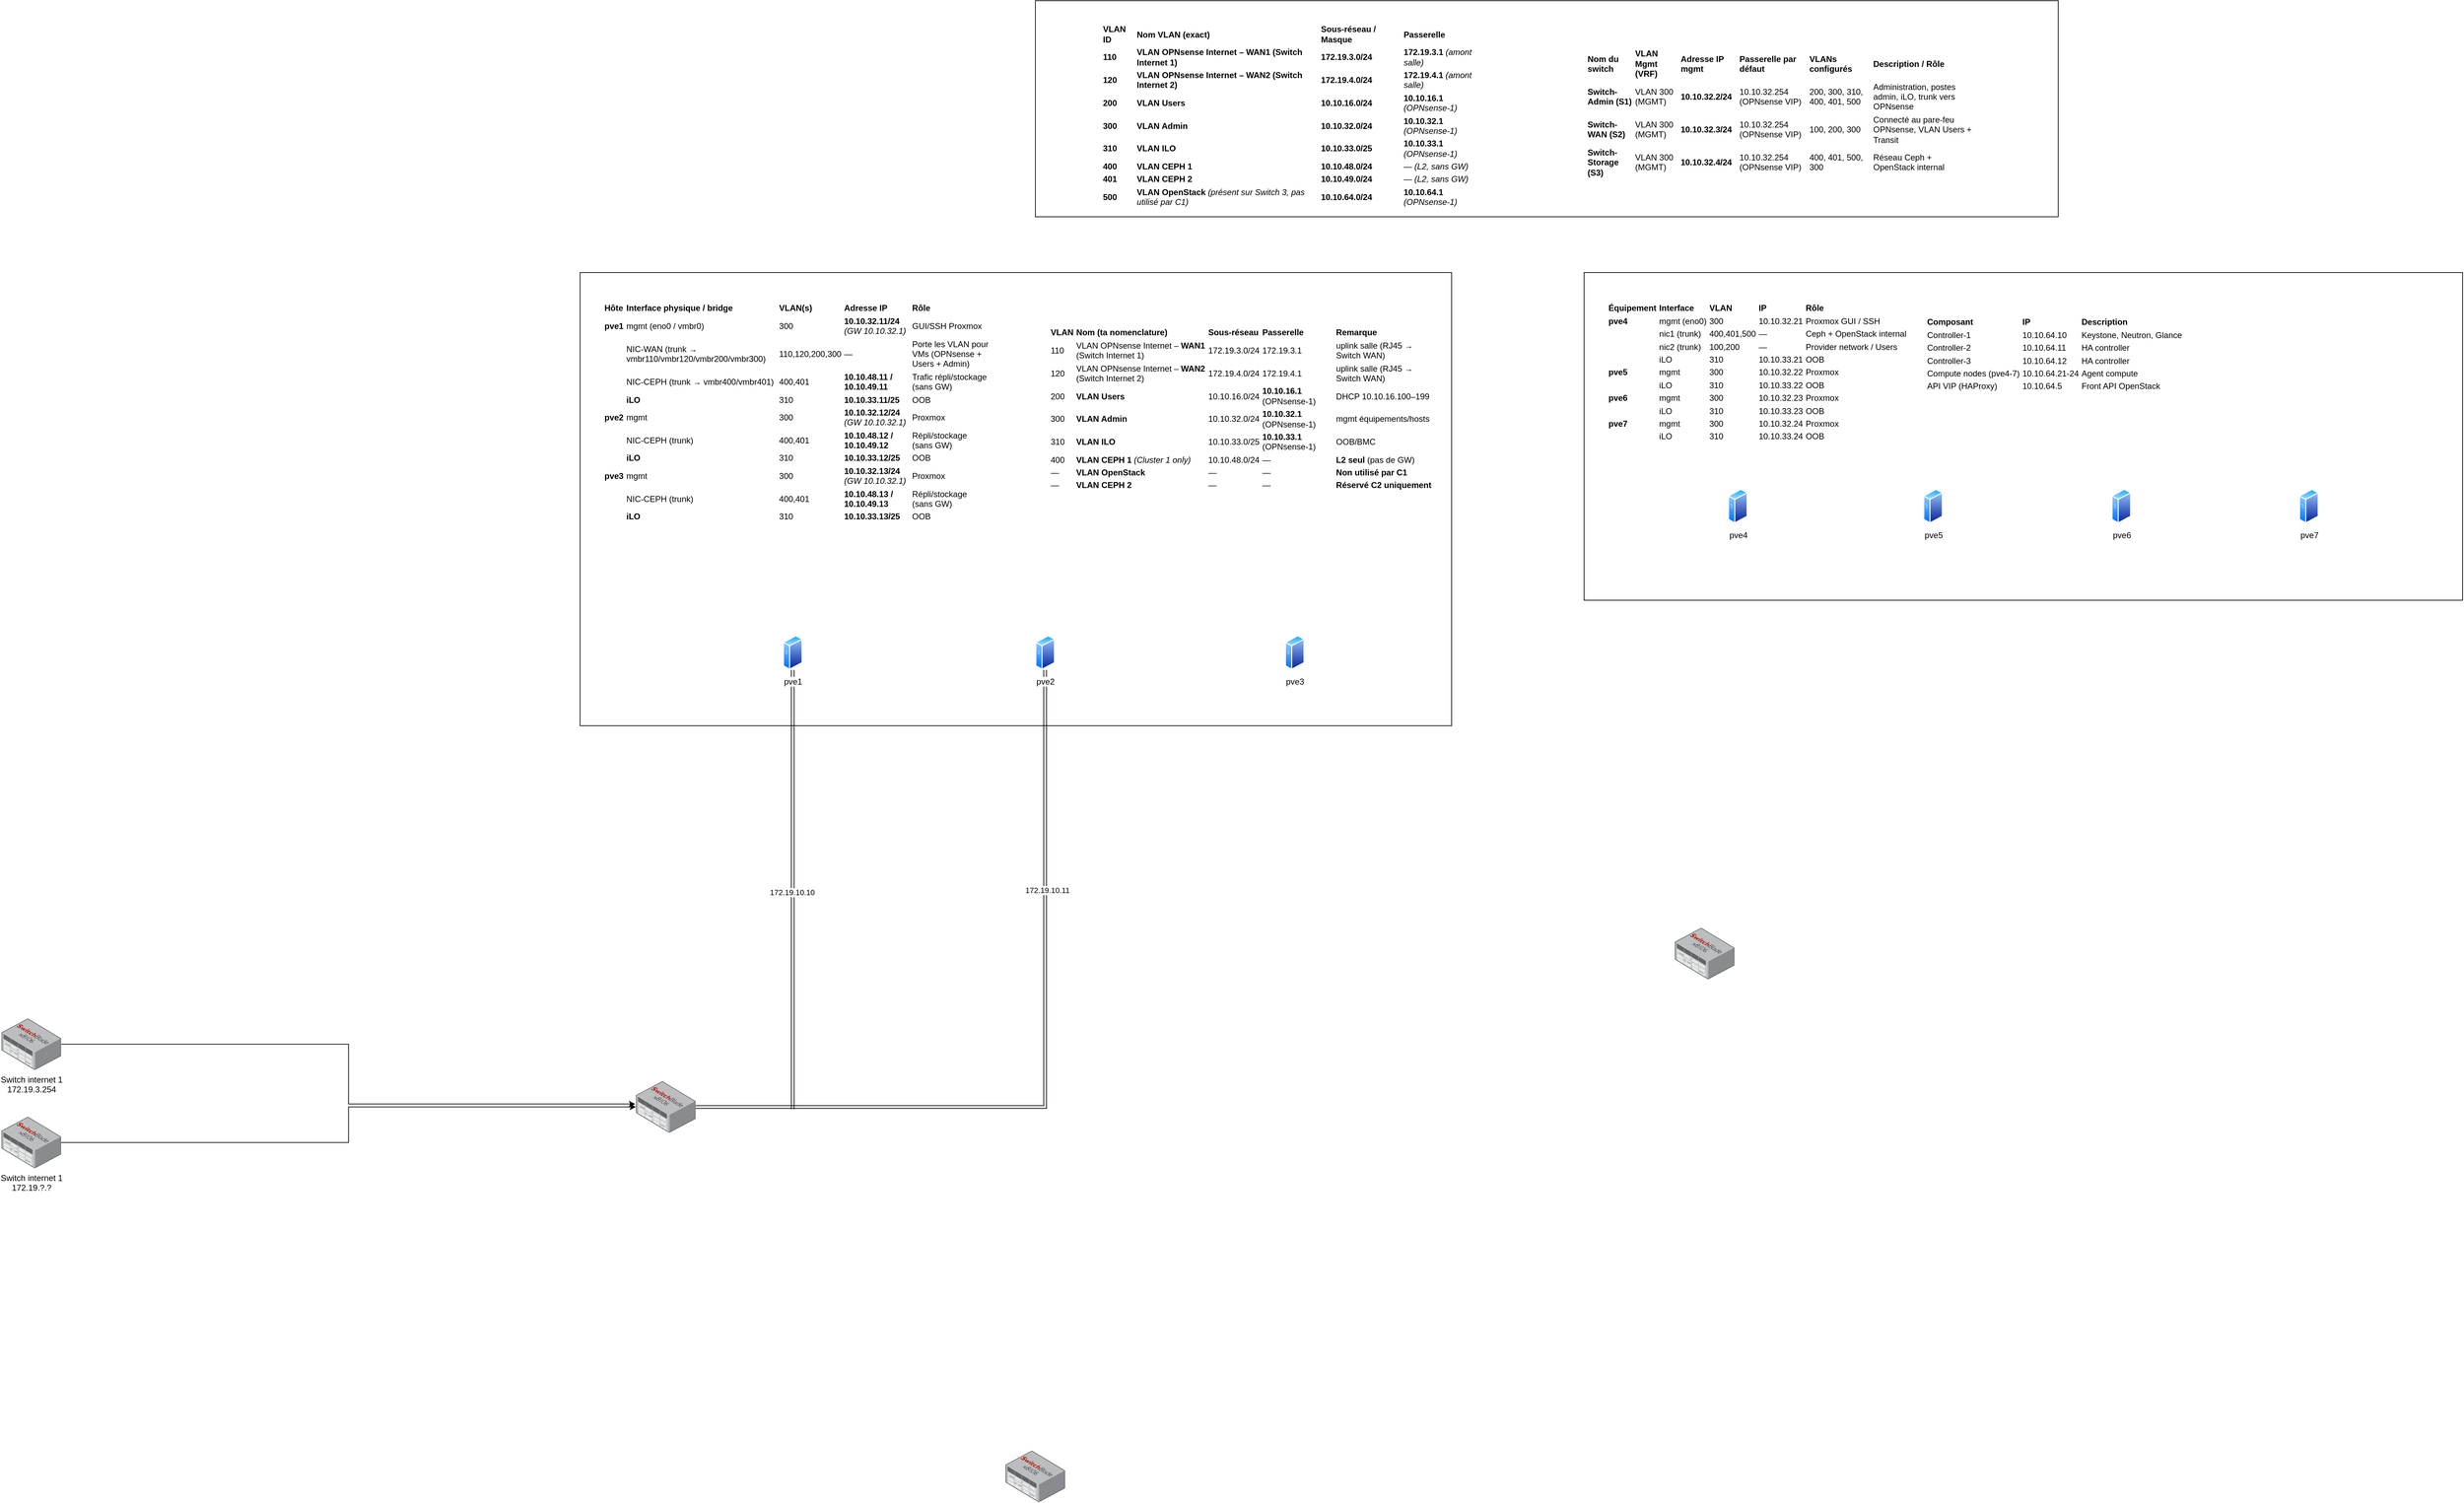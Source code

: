 <mxfile version="28.2.8">
  <diagram name="Page-1" id="qw3HEzxv-JdLIg8q5i_I">
    <mxGraphModel dx="1733" dy="1657" grid="1" gridSize="10" guides="1" tooltips="1" connect="1" arrows="1" fold="1" page="1" pageScale="1" pageWidth="827" pageHeight="1169" math="0" shadow="0">
      <root>
        <mxCell id="0" />
        <mxCell id="1" parent="0" />
        <mxCell id="X6GxW74mEFsJ6_o9GuTO-40" value="" style="rounded=0;whiteSpace=wrap;html=1;" vertex="1" parent="1">
          <mxGeometry x="1183" y="-620" width="1467" height="310" as="geometry" />
        </mxCell>
        <mxCell id="X6GxW74mEFsJ6_o9GuTO-2" value="" style="rounded=0;whiteSpace=wrap;html=1;" vertex="1" parent="1">
          <mxGeometry x="530" y="-230" width="1250" height="650" as="geometry" />
        </mxCell>
        <mxCell id="X6GxW74mEFsJ6_o9GuTO-55" style="edgeStyle=orthogonalEdgeStyle;rounded=0;orthogonalLoop=1;jettySize=auto;html=1;shape=link;" edge="1" parent="1" source="gda7CDKdBggoays2mfxM-1">
          <mxGeometry relative="1" as="geometry">
            <mxPoint x="835.0" y="970" as="targetPoint" />
          </mxGeometry>
        </mxCell>
        <mxCell id="X6GxW74mEFsJ6_o9GuTO-56" value="172.19.10.10" style="edgeLabel;html=1;align=center;verticalAlign=middle;resizable=0;points=[];" vertex="1" connectable="0" parent="X6GxW74mEFsJ6_o9GuTO-55">
          <mxGeometry x="0.011" y="-2" relative="1" as="geometry">
            <mxPoint y="1" as="offset" />
          </mxGeometry>
        </mxCell>
        <mxCell id="gda7CDKdBggoays2mfxM-1" value="pve1" style="image;aspect=fixed;perimeter=ellipsePerimeter;html=1;align=center;shadow=0;dashed=0;spacingTop=3;image=img/lib/active_directory/generic_server.svg;" parent="1" vertex="1">
          <mxGeometry x="821" y="290" width="28.0" height="50" as="geometry" />
        </mxCell>
        <mxCell id="X6GxW74mEFsJ6_o9GuTO-54" style="edgeStyle=orthogonalEdgeStyle;rounded=0;orthogonalLoop=1;jettySize=auto;html=1;shape=link;" edge="1" parent="1" source="gda7CDKdBggoays2mfxM-2" target="X6GxW74mEFsJ6_o9GuTO-43">
          <mxGeometry relative="1" as="geometry">
            <Array as="points">
              <mxPoint x="1197" y="967" />
            </Array>
          </mxGeometry>
        </mxCell>
        <mxCell id="X6GxW74mEFsJ6_o9GuTO-57" value="172.19.10.11" style="edgeLabel;html=1;align=center;verticalAlign=middle;resizable=0;points=[];" vertex="1" connectable="0" parent="X6GxW74mEFsJ6_o9GuTO-54">
          <mxGeometry x="-0.44" y="3" relative="1" as="geometry">
            <mxPoint as="offset" />
          </mxGeometry>
        </mxCell>
        <mxCell id="gda7CDKdBggoays2mfxM-2" value="pve2" style="image;aspect=fixed;perimeter=ellipsePerimeter;html=1;align=center;shadow=0;dashed=0;spacingTop=3;image=img/lib/active_directory/generic_server.svg;" parent="1" vertex="1">
          <mxGeometry x="1183" y="290" width="28.0" height="50" as="geometry" />
        </mxCell>
        <mxCell id="gda7CDKdBggoays2mfxM-3" value="pve3" style="image;aspect=fixed;perimeter=ellipsePerimeter;html=1;align=center;shadow=0;dashed=0;spacingTop=3;image=img/lib/active_directory/generic_server.svg;" parent="1" vertex="1">
          <mxGeometry x="1541" y="290" width="28.0" height="50" as="geometry" />
        </mxCell>
        <mxCell id="X6GxW74mEFsJ6_o9GuTO-26" value="" style="rounded=0;whiteSpace=wrap;html=1;" vertex="1" parent="1">
          <mxGeometry x="1970" y="-230" width="1260" height="470" as="geometry" />
        </mxCell>
        <mxCell id="X6GxW74mEFsJ6_o9GuTO-27" value="pve4" style="image;aspect=fixed;perimeter=ellipsePerimeter;html=1;align=center;shadow=0;dashed=0;spacingTop=3;image=img/lib/active_directory/generic_server.svg;" vertex="1" parent="1">
          <mxGeometry x="2176.5" y="80" width="28.0" height="50" as="geometry" />
        </mxCell>
        <mxCell id="X6GxW74mEFsJ6_o9GuTO-28" value="pve5" style="image;aspect=fixed;perimeter=ellipsePerimeter;html=1;align=center;shadow=0;dashed=0;spacingTop=3;image=img/lib/active_directory/generic_server.svg;" vertex="1" parent="1">
          <mxGeometry x="2456.5" y="80" width="28.0" height="50" as="geometry" />
        </mxCell>
        <mxCell id="X6GxW74mEFsJ6_o9GuTO-29" value="pve6" style="image;aspect=fixed;perimeter=ellipsePerimeter;html=1;align=center;shadow=0;dashed=0;spacingTop=3;image=img/lib/active_directory/generic_server.svg;" vertex="1" parent="1">
          <mxGeometry x="2726.5" y="80" width="28.0" height="50" as="geometry" />
        </mxCell>
        <mxCell id="X6GxW74mEFsJ6_o9GuTO-34" value="pve7" style="image;aspect=fixed;perimeter=ellipsePerimeter;html=1;align=center;shadow=0;dashed=0;spacingTop=3;image=img/lib/active_directory/generic_server.svg;" vertex="1" parent="1">
          <mxGeometry x="2995.5" y="80" width="28.0" height="50" as="geometry" />
        </mxCell>
        <mxCell id="X6GxW74mEFsJ6_o9GuTO-37" value="&lt;br&gt;&lt;table&gt;&lt;thead&gt;&lt;tr&gt;&lt;th&gt;Équipement&lt;/th&gt;&lt;th&gt;Interface&lt;/th&gt;&lt;th&gt;VLAN&lt;/th&gt;&lt;th&gt;IP&lt;/th&gt;&lt;th&gt;Rôle&lt;/th&gt;&lt;/tr&gt;&lt;/thead&gt;&lt;tbody&gt;&lt;tr&gt;&lt;td&gt;&lt;strong&gt;pve4&lt;/strong&gt;&lt;/td&gt;&lt;td&gt;mgmt (eno0)&lt;/td&gt;&lt;td&gt;300&lt;/td&gt;&lt;td&gt;10.10.32.21&lt;/td&gt;&lt;td&gt;Proxmox GUI / SSH&lt;/td&gt;&lt;/tr&gt;&lt;tr&gt;&lt;td&gt;&lt;/td&gt;&lt;td&gt;nic1 (trunk)&lt;/td&gt;&lt;td&gt;400,401,500&lt;/td&gt;&lt;td&gt;—&lt;/td&gt;&lt;td&gt;Ceph + OpenStack internal&lt;/td&gt;&lt;/tr&gt;&lt;tr&gt;&lt;td&gt;&lt;/td&gt;&lt;td&gt;nic2 (trunk)&lt;/td&gt;&lt;td&gt;100,200&lt;/td&gt;&lt;td&gt;—&lt;/td&gt;&lt;td&gt;Provider network / Users&lt;/td&gt;&lt;/tr&gt;&lt;tr&gt;&lt;td&gt;&lt;/td&gt;&lt;td&gt;iLO&lt;/td&gt;&lt;td&gt;310&lt;/td&gt;&lt;td&gt;10.10.33.21&lt;/td&gt;&lt;td&gt;OOB&lt;/td&gt;&lt;/tr&gt;&lt;tr&gt;&lt;td&gt;&lt;strong&gt;pve5&lt;/strong&gt;&lt;/td&gt;&lt;td&gt;mgmt&lt;/td&gt;&lt;td&gt;300&lt;/td&gt;&lt;td&gt;10.10.32.22&lt;/td&gt;&lt;td&gt;Proxmox&lt;/td&gt;&lt;/tr&gt;&lt;tr&gt;&lt;td&gt;&lt;/td&gt;&lt;td&gt;iLO&lt;/td&gt;&lt;td&gt;310&lt;/td&gt;&lt;td&gt;10.10.33.22&lt;/td&gt;&lt;td&gt;OOB&lt;/td&gt;&lt;/tr&gt;&lt;tr&gt;&lt;td&gt;&lt;strong&gt;pve6&lt;/strong&gt;&lt;/td&gt;&lt;td&gt;mgmt&lt;/td&gt;&lt;td&gt;300&lt;/td&gt;&lt;td&gt;10.10.32.23&lt;/td&gt;&lt;td&gt;Proxmox&lt;/td&gt;&lt;/tr&gt;&lt;tr&gt;&lt;td&gt;&lt;/td&gt;&lt;td&gt;iLO&lt;/td&gt;&lt;td&gt;310&lt;/td&gt;&lt;td&gt;10.10.33.23&lt;/td&gt;&lt;td&gt;OOB&lt;/td&gt;&lt;/tr&gt;&lt;tr&gt;&lt;td&gt;&lt;strong&gt;pve7&lt;/strong&gt;&lt;/td&gt;&lt;td&gt;mgmt&lt;/td&gt;&lt;td&gt;300&lt;/td&gt;&lt;td&gt;10.10.32.24&lt;/td&gt;&lt;td&gt;Proxmox&lt;/td&gt;&lt;/tr&gt;&lt;tr&gt;&lt;td&gt;&lt;/td&gt;&lt;td&gt;iLO&lt;/td&gt;&lt;td&gt;310&lt;/td&gt;&lt;td&gt;10.10.33.24&lt;/td&gt;&lt;td&gt;OOB&lt;/td&gt;&lt;/tr&gt;&lt;/tbody&gt;&lt;/table&gt;" style="text;whiteSpace=wrap;html=1;" vertex="1" parent="1">
          <mxGeometry x="2000" y="-210" width="450" height="230" as="geometry" />
        </mxCell>
        <mxCell id="X6GxW74mEFsJ6_o9GuTO-38" value="&lt;br&gt;&lt;table&gt;&lt;thead&gt;&lt;tr&gt;&lt;th&gt;Composant&lt;/th&gt;&lt;th&gt;IP&lt;/th&gt;&lt;th&gt;Description&lt;/th&gt;&lt;/tr&gt;&lt;/thead&gt;&lt;tbody&gt;&lt;tr&gt;&lt;td&gt;Controller-1&lt;/td&gt;&lt;td&gt;10.10.64.10&lt;/td&gt;&lt;td&gt;Keystone, Neutron, Glance&lt;/td&gt;&lt;/tr&gt;&lt;tr&gt;&lt;td&gt;Controller-2&lt;/td&gt;&lt;td&gt;10.10.64.11&lt;/td&gt;&lt;td&gt;HA controller&lt;/td&gt;&lt;/tr&gt;&lt;tr&gt;&lt;td&gt;Controller-3&lt;/td&gt;&lt;td&gt;10.10.64.12&lt;/td&gt;&lt;td&gt;HA controller&lt;/td&gt;&lt;/tr&gt;&lt;tr&gt;&lt;td&gt;Compute nodes (pve4-7)&lt;/td&gt;&lt;td&gt;10.10.64.21-24&lt;/td&gt;&lt;td&gt;Agent compute&lt;/td&gt;&lt;/tr&gt;&lt;tr&gt;&lt;td&gt;API VIP (HAProxy)&lt;/td&gt;&lt;td&gt;10.10.64.5&lt;/td&gt;&lt;td&gt;Front API OpenStack&lt;/td&gt;&lt;/tr&gt;&lt;/tbody&gt;&lt;/table&gt;" style="text;whiteSpace=wrap;html=1;" vertex="1" parent="1">
          <mxGeometry x="2456.5" y="-190" width="390" height="140" as="geometry" />
        </mxCell>
        <mxCell id="X6GxW74mEFsJ6_o9GuTO-42" value="" style="image;points=[];aspect=fixed;html=1;align=center;shadow=0;dashed=0;image=img/lib/allied_telesis/switch/Modular_Switch_SBx8106.svg;" vertex="1" parent="1">
          <mxGeometry x="2100" y="710" width="85.8" height="73.8" as="geometry" />
        </mxCell>
        <mxCell id="X6GxW74mEFsJ6_o9GuTO-43" value="" style="image;points=[];aspect=fixed;html=1;align=center;shadow=0;dashed=0;image=img/lib/allied_telesis/switch/Modular_Switch_SBx8106.svg;" vertex="1" parent="1">
          <mxGeometry x="610" y="930" width="85.8" height="73.8" as="geometry" />
        </mxCell>
        <mxCell id="X6GxW74mEFsJ6_o9GuTO-44" value="" style="image;points=[];aspect=fixed;html=1;align=center;shadow=0;dashed=0;image=img/lib/allied_telesis/switch/Modular_Switch_SBx8106.svg;" vertex="1" parent="1">
          <mxGeometry x="1140" y="1460" width="85.8" height="73.8" as="geometry" />
        </mxCell>
        <mxCell id="X6GxW74mEFsJ6_o9GuTO-46" value="Switch internet 1&lt;br&gt;172.19.3.254" style="image;points=[];aspect=fixed;html=1;align=center;shadow=0;dashed=0;image=img/lib/allied_telesis/switch/Modular_Switch_SBx8106.svg;" vertex="1" parent="1">
          <mxGeometry x="-300" y="840" width="85.8" height="73.8" as="geometry" />
        </mxCell>
        <mxCell id="X6GxW74mEFsJ6_o9GuTO-59" style="edgeStyle=orthogonalEdgeStyle;rounded=0;orthogonalLoop=1;jettySize=auto;html=1;" edge="1" parent="1" source="X6GxW74mEFsJ6_o9GuTO-52" target="X6GxW74mEFsJ6_o9GuTO-43">
          <mxGeometry relative="1" as="geometry" />
        </mxCell>
        <mxCell id="X6GxW74mEFsJ6_o9GuTO-52" value="Switch internet 1&lt;br&gt;172.19.?.?" style="image;points=[];aspect=fixed;html=1;align=center;shadow=0;dashed=0;image=img/lib/allied_telesis/switch/Modular_Switch_SBx8106.svg;" vertex="1" parent="1">
          <mxGeometry x="-300" y="981" width="85.8" height="73.8" as="geometry" />
        </mxCell>
        <mxCell id="X6GxW74mEFsJ6_o9GuTO-58" style="edgeStyle=orthogonalEdgeStyle;rounded=0;orthogonalLoop=1;jettySize=auto;html=1;entryX=-0.012;entryY=0.442;entryDx=0;entryDy=0;entryPerimeter=0;" edge="1" parent="1" source="X6GxW74mEFsJ6_o9GuTO-46" target="X6GxW74mEFsJ6_o9GuTO-43">
          <mxGeometry relative="1" as="geometry" />
        </mxCell>
        <mxCell id="X6GxW74mEFsJ6_o9GuTO-60" value="&lt;br&gt;&lt;table&gt;&lt;thead&gt;&lt;tr&gt;&lt;th&gt;&lt;strong&gt;Nom du switch&lt;/strong&gt;&lt;/th&gt;&lt;th&gt;&lt;strong&gt;VLAN Mgmt (VRF)&lt;/strong&gt;&lt;/th&gt;&lt;th&gt;&lt;strong&gt;Adresse IP mgmt&lt;/strong&gt;&lt;/th&gt;&lt;th&gt;&lt;strong&gt;Passerelle par défaut&lt;/strong&gt;&lt;/th&gt;&lt;th&gt;&lt;strong&gt;VLANs configurés&lt;/strong&gt;&lt;/th&gt;&lt;th&gt;&lt;strong&gt;Description / Rôle&lt;/strong&gt;&lt;/th&gt;&lt;/tr&gt;&lt;/thead&gt;&lt;tbody&gt;&lt;tr&gt;&lt;td&gt;&lt;strong&gt;Switch-Admin (S1)&lt;/strong&gt;&lt;/td&gt;&lt;td&gt;VLAN 300 (MGMT)&lt;/td&gt;&lt;td&gt;&lt;strong&gt;10.10.32.2/24&lt;/strong&gt;&lt;/td&gt;&lt;td&gt;10.10.32.254 (OPNsense VIP)&lt;/td&gt;&lt;td&gt;200, 300, 310, 400, 401, 500&lt;/td&gt;&lt;td&gt;Administration, postes admin, iLO, trunk vers OPNsense&lt;/td&gt;&lt;/tr&gt;&lt;tr&gt;&lt;td&gt;&lt;strong&gt;Switch-WAN (S2)&lt;/strong&gt;&lt;/td&gt;&lt;td&gt;VLAN 300 (MGMT)&lt;/td&gt;&lt;td&gt;&lt;strong&gt;10.10.32.3/24&lt;/strong&gt;&lt;/td&gt;&lt;td&gt;10.10.32.254 (OPNsense VIP)&lt;/td&gt;&lt;td&gt;100, 200, 300&lt;/td&gt;&lt;td&gt;Connecté au pare-feu OPNsense, VLAN Users + Transit&lt;/td&gt;&lt;/tr&gt;&lt;tr&gt;&lt;td&gt;&lt;strong&gt;Switch-Storage (S3)&lt;/strong&gt;&lt;/td&gt;&lt;td&gt;VLAN 300 (MGMT)&lt;/td&gt;&lt;td&gt;&lt;strong&gt;10.10.32.4/24&lt;/strong&gt;&lt;/td&gt;&lt;td&gt;10.10.32.254 (OPNsense VIP)&lt;/td&gt;&lt;td&gt;400, 401, 500, 300&lt;/td&gt;&lt;td&gt;Réseau Ceph + OpenStack internal&lt;/td&gt;&lt;/tr&gt;&lt;tr&gt;&lt;td&gt;&lt;br&gt;&lt;/td&gt;&lt;td&gt;&lt;/td&gt;&lt;td&gt;&lt;/td&gt;&lt;td&gt;&lt;/td&gt;&lt;td&gt;&lt;/td&gt;&lt;td&gt;&lt;br&gt;&lt;/td&gt;&lt;/tr&gt;&lt;/tbody&gt;&lt;/table&gt;" style="text;whiteSpace=wrap;html=1;" vertex="1" parent="1">
          <mxGeometry x="1970" y="-575" width="560" height="220" as="geometry" />
        </mxCell>
        <mxCell id="X6GxW74mEFsJ6_o9GuTO-62" value="&lt;br&gt;&lt;table&gt;&lt;thead&gt;&lt;tr&gt;&lt;th&gt;VLAN ID&lt;/th&gt;&lt;th&gt;Nom VLAN (exact)&lt;/th&gt;&lt;th&gt;Sous-réseau / Masque&lt;/th&gt;&lt;th&gt;Passerelle&lt;/th&gt;&lt;/tr&gt;&lt;/thead&gt;&lt;tbody&gt;&lt;tr&gt;&lt;td&gt;&lt;strong&gt;110&lt;/strong&gt;&lt;/td&gt;&lt;td&gt;&lt;strong&gt;VLAN OPNsense Internet – WAN1 (Switch Internet 1)&lt;/strong&gt;&lt;/td&gt;&lt;td&gt;&lt;strong&gt;172.19.3.0/24&lt;/strong&gt;&lt;/td&gt;&lt;td&gt;&lt;strong&gt;172.19.3.1&lt;/strong&gt; &lt;em&gt;(amont salle)&lt;/em&gt;&lt;/td&gt;&lt;/tr&gt;&lt;tr&gt;&lt;td&gt;&lt;strong&gt;120&lt;/strong&gt;&lt;/td&gt;&lt;td&gt;&lt;strong&gt;VLAN OPNsense Internet – WAN2 (Switch Internet 2)&lt;/strong&gt;&lt;/td&gt;&lt;td&gt;&lt;strong&gt;172.19.4.0/24&lt;/strong&gt;&lt;/td&gt;&lt;td&gt;&lt;strong&gt;172.19.4.1&lt;/strong&gt; &lt;em&gt;(amont salle)&lt;/em&gt;&lt;/td&gt;&lt;/tr&gt;&lt;tr&gt;&lt;td&gt;&lt;strong&gt;200&lt;/strong&gt;&lt;/td&gt;&lt;td&gt;&lt;strong&gt;VLAN Users&lt;/strong&gt;&lt;/td&gt;&lt;td&gt;&lt;strong&gt;10.10.16.0/24&lt;/strong&gt;&lt;/td&gt;&lt;td&gt;&lt;strong&gt;10.10.16.1&lt;/strong&gt; &lt;em&gt;(OPNsense-1)&lt;/em&gt;&lt;/td&gt;&lt;/tr&gt;&lt;tr&gt;&lt;td&gt;&lt;strong&gt;300&lt;/strong&gt;&lt;/td&gt;&lt;td&gt;&lt;strong&gt;VLAN Admin&lt;/strong&gt;&lt;/td&gt;&lt;td&gt;&lt;strong&gt;10.10.32.0/24&lt;/strong&gt;&lt;/td&gt;&lt;td&gt;&lt;strong&gt;10.10.32.1&lt;/strong&gt; &lt;em&gt;(OPNsense-1)&lt;/em&gt;&lt;/td&gt;&lt;/tr&gt;&lt;tr&gt;&lt;td&gt;&lt;strong&gt;310&lt;/strong&gt;&lt;/td&gt;&lt;td&gt;&lt;strong&gt;VLAN ILO&lt;/strong&gt;&lt;/td&gt;&lt;td&gt;&lt;strong&gt;10.10.33.0/25&lt;/strong&gt;&lt;/td&gt;&lt;td&gt;&lt;strong&gt;10.10.33.1&lt;/strong&gt; &lt;em&gt;(OPNsense-1)&lt;/em&gt;&lt;/td&gt;&lt;/tr&gt;&lt;tr&gt;&lt;td&gt;&lt;strong&gt;400&lt;/strong&gt;&lt;/td&gt;&lt;td&gt;&lt;strong&gt;VLAN CEPH 1&lt;/strong&gt;&lt;/td&gt;&lt;td&gt;&lt;strong&gt;10.10.48.0/24&lt;/strong&gt;&lt;/td&gt;&lt;td&gt;— &lt;em&gt;(L2, sans GW)&lt;/em&gt;&lt;/td&gt;&lt;/tr&gt;&lt;tr&gt;&lt;td&gt;&lt;strong&gt;401&lt;/strong&gt;&lt;/td&gt;&lt;td&gt;&lt;strong&gt;VLAN CEPH 2&lt;/strong&gt;&lt;/td&gt;&lt;td&gt;&lt;strong&gt;10.10.49.0/24&lt;/strong&gt;&lt;/td&gt;&lt;td&gt;— &lt;em&gt;(L2, sans GW)&lt;/em&gt;&lt;/td&gt;&lt;/tr&gt;&lt;tr&gt;&lt;td&gt;&lt;strong&gt;500&lt;/strong&gt;&lt;/td&gt;&lt;td&gt;&lt;strong&gt;VLAN OpenStack&lt;/strong&gt; &lt;em&gt;(présent sur Switch 3, pas utilisé par C1)&lt;/em&gt;&lt;/td&gt;&lt;td&gt;&lt;strong&gt;10.10.64.0/24&lt;/strong&gt;&lt;/td&gt;&lt;td&gt;&lt;strong&gt;10.10.64.1&lt;/strong&gt; &lt;em&gt;(OPNsense-1)&lt;/em&gt;&lt;/td&gt;&lt;/tr&gt;&lt;/tbody&gt;&lt;/table&gt;" style="text;whiteSpace=wrap;html=1;" vertex="1" parent="1">
          <mxGeometry x="1275" y="-610" width="560" height="290" as="geometry" />
        </mxCell>
        <mxCell id="X6GxW74mEFsJ6_o9GuTO-64" value="&lt;br&gt;&lt;table&gt;&lt;thead&gt;&lt;tr&gt;&lt;th&gt;Hôte&lt;/th&gt;&lt;th&gt;Interface physique / bridge&lt;/th&gt;&lt;th&gt;VLAN(s)&lt;/th&gt;&lt;th&gt;&lt;strong&gt;Adresse IP&lt;/strong&gt;&lt;/th&gt;&lt;th&gt;Rôle&lt;/th&gt;&lt;/tr&gt;&lt;/thead&gt;&lt;tbody&gt;&lt;tr&gt;&lt;td&gt;&lt;strong&gt;pve1&lt;/strong&gt;&lt;/td&gt;&lt;td&gt;mgmt (eno0 / vmbr0)&lt;/td&gt;&lt;td&gt;300&lt;/td&gt;&lt;td&gt;&lt;strong&gt;10.10.32.11/24&lt;/strong&gt; &lt;em&gt;(GW 10.10.32.1)&lt;/em&gt;&lt;/td&gt;&lt;td&gt;GUI/SSH Proxmox&lt;/td&gt;&lt;/tr&gt;&lt;tr&gt;&lt;td&gt;&lt;/td&gt;&lt;td&gt;NIC-WAN (trunk → vmbr110/vmbr120/vmbr200/vmbr300)&lt;/td&gt;&lt;td&gt;110,120,200,300&lt;/td&gt;&lt;td&gt;—&lt;/td&gt;&lt;td&gt;Porte les VLAN pour VMs (OPNsense + Users + Admin)&lt;/td&gt;&lt;/tr&gt;&lt;tr&gt;&lt;td&gt;&lt;/td&gt;&lt;td&gt;NIC-CEPH (trunk → vmbr400/vmbr401)&lt;/td&gt;&lt;td&gt;400,401&lt;/td&gt;&lt;td&gt;&lt;strong&gt;10.10.48.11 / 10.10.49.11&lt;/strong&gt;&lt;/td&gt;&lt;td&gt;Trafic répli/stockage (sans GW)&lt;/td&gt;&lt;/tr&gt;&lt;tr&gt;&lt;td&gt;&lt;/td&gt;&lt;td&gt;&lt;strong&gt;iLO&lt;/strong&gt;&lt;/td&gt;&lt;td&gt;310&lt;/td&gt;&lt;td&gt;&lt;strong&gt;10.10.33.11/25&lt;/strong&gt;&lt;/td&gt;&lt;td&gt;OOB&lt;/td&gt;&lt;/tr&gt;&lt;tr&gt;&lt;td&gt;&lt;strong&gt;pve2&lt;/strong&gt;&lt;/td&gt;&lt;td&gt;mgmt&lt;/td&gt;&lt;td&gt;300&lt;/td&gt;&lt;td&gt;&lt;strong&gt;10.10.32.12/24&lt;/strong&gt; &lt;em&gt;(GW 10.10.32.1)&lt;/em&gt;&lt;/td&gt;&lt;td&gt;Proxmox&lt;/td&gt;&lt;/tr&gt;&lt;tr&gt;&lt;td&gt;&lt;/td&gt;&lt;td&gt;NIC-CEPH (trunk)&lt;/td&gt;&lt;td&gt;400,401&lt;/td&gt;&lt;td&gt;&lt;strong&gt;10.10.48.12 / 10.10.49.12&lt;/strong&gt;&lt;/td&gt;&lt;td&gt;Répli/stockage (sans GW)&lt;/td&gt;&lt;/tr&gt;&lt;tr&gt;&lt;td&gt;&lt;/td&gt;&lt;td&gt;&lt;strong&gt;iLO&lt;/strong&gt;&lt;/td&gt;&lt;td&gt;310&lt;/td&gt;&lt;td&gt;&lt;strong&gt;10.10.33.12/25&lt;/strong&gt;&lt;/td&gt;&lt;td&gt;OOB&lt;/td&gt;&lt;/tr&gt;&lt;tr&gt;&lt;td&gt;&lt;strong&gt;pve3&lt;/strong&gt;&lt;/td&gt;&lt;td&gt;mgmt&lt;/td&gt;&lt;td&gt;300&lt;/td&gt;&lt;td&gt;&lt;strong&gt;10.10.32.13/24&lt;/strong&gt; &lt;em&gt;(GW 10.10.32.1)&lt;/em&gt;&lt;/td&gt;&lt;td&gt;Proxmox&lt;/td&gt;&lt;/tr&gt;&lt;tr&gt;&lt;td&gt;&lt;/td&gt;&lt;td&gt;NIC-CEPH (trunk)&lt;/td&gt;&lt;td&gt;400,401&lt;/td&gt;&lt;td&gt;&lt;strong&gt;10.10.48.13 / 10.10.49.13&lt;/strong&gt;&lt;/td&gt;&lt;td&gt;Répli/stockage (sans GW)&lt;/td&gt;&lt;/tr&gt;&lt;tr&gt;&lt;td&gt;&lt;/td&gt;&lt;td&gt;&lt;strong&gt;iLO&lt;/strong&gt;&lt;/td&gt;&lt;td&gt;310&lt;/td&gt;&lt;td&gt;&lt;strong&gt;10.10.33.13/25&lt;/strong&gt;&lt;/td&gt;&lt;td&gt;OOB&lt;/td&gt;&lt;/tr&gt;&lt;/tbody&gt;&lt;/table&gt;" style="text;whiteSpace=wrap;html=1;" vertex="1" parent="1">
          <mxGeometry x="560" y="-210" width="560" height="350" as="geometry" />
        </mxCell>
        <mxCell id="X6GxW74mEFsJ6_o9GuTO-65" value="&lt;br&gt;&lt;table&gt;&lt;thead&gt;&lt;tr&gt;&lt;th&gt;VLAN&lt;/th&gt;&lt;th&gt;Nom (ta nomenclature)&lt;/th&gt;&lt;th&gt;Sous-réseau&lt;/th&gt;&lt;th&gt;Passerelle&lt;/th&gt;&lt;th&gt;Remarque&lt;/th&gt;&lt;/tr&gt;&lt;/thead&gt;&lt;tbody&gt;&lt;tr&gt;&lt;td&gt;110&lt;/td&gt;&lt;td&gt;VLAN OPNsense Internet – &lt;strong&gt;WAN1&lt;/strong&gt; (Switch Internet 1)&lt;/td&gt;&lt;td&gt;172.19.3.0/24&lt;/td&gt;&lt;td&gt;172.19.3.1&lt;/td&gt;&lt;td&gt;uplink salle (RJ45 → Switch WAN)&lt;/td&gt;&lt;/tr&gt;&lt;tr&gt;&lt;td&gt;120&lt;/td&gt;&lt;td&gt;VLAN OPNsense Internet – &lt;strong&gt;WAN2&lt;/strong&gt; (Switch Internet 2)&lt;/td&gt;&lt;td&gt;172.19.4.0/24&lt;/td&gt;&lt;td&gt;172.19.4.1&lt;/td&gt;&lt;td&gt;uplink salle (RJ45 → Switch WAN)&lt;/td&gt;&lt;/tr&gt;&lt;tr&gt;&lt;td&gt;200&lt;/td&gt;&lt;td&gt;&lt;strong&gt;VLAN Users&lt;/strong&gt;&lt;/td&gt;&lt;td&gt;10.10.16.0/24&lt;/td&gt;&lt;td&gt;&lt;strong&gt;10.10.16.1&lt;/strong&gt; (OPNsense-1)&lt;/td&gt;&lt;td&gt;DHCP 10.10.16.100–199&lt;/td&gt;&lt;/tr&gt;&lt;tr&gt;&lt;td&gt;300&lt;/td&gt;&lt;td&gt;&lt;strong&gt;VLAN Admin&lt;/strong&gt;&lt;/td&gt;&lt;td&gt;10.10.32.0/24&lt;/td&gt;&lt;td&gt;&lt;strong&gt;10.10.32.1&lt;/strong&gt; (OPNsense-1)&lt;/td&gt;&lt;td&gt;mgmt équipements/hosts&lt;/td&gt;&lt;/tr&gt;&lt;tr&gt;&lt;td&gt;310&lt;/td&gt;&lt;td&gt;&lt;strong&gt;VLAN ILO&lt;/strong&gt;&lt;/td&gt;&lt;td&gt;10.10.33.0/25&lt;/td&gt;&lt;td&gt;&lt;strong&gt;10.10.33.1&lt;/strong&gt; (OPNsense-1)&lt;/td&gt;&lt;td&gt;OOB/BMC&lt;/td&gt;&lt;/tr&gt;&lt;tr&gt;&lt;td&gt;400&lt;/td&gt;&lt;td&gt;&lt;strong&gt;VLAN CEPH 1&lt;/strong&gt; &lt;em&gt;(Cluster 1 only)&lt;/em&gt;&lt;/td&gt;&lt;td&gt;10.10.48.0/24&lt;/td&gt;&lt;td&gt;—&lt;/td&gt;&lt;td&gt;&lt;strong&gt;L2 seul&lt;/strong&gt; (pas de GW)&lt;/td&gt;&lt;/tr&gt;&lt;tr&gt;&lt;td&gt;—&lt;/td&gt;&lt;td&gt;&lt;strong&gt;VLAN OpenStack&lt;/strong&gt;&lt;/td&gt;&lt;td&gt;—&lt;/td&gt;&lt;td&gt;—&lt;/td&gt;&lt;td&gt;&lt;strong&gt;Non utilisé par C1&lt;/strong&gt;&lt;/td&gt;&lt;/tr&gt;&lt;tr&gt;&lt;td&gt;—&lt;/td&gt;&lt;td&gt;&lt;strong&gt;VLAN CEPH 2&lt;/strong&gt;&lt;/td&gt;&lt;td&gt;—&lt;/td&gt;&lt;td&gt;—&lt;/td&gt;&lt;td&gt;&lt;strong&gt;Réservé C2 uniquement&lt;/strong&gt;&lt;/td&gt;&lt;/tr&gt;&lt;/tbody&gt;&lt;/table&gt;" style="text;whiteSpace=wrap;html=1;" vertex="1" parent="1">
          <mxGeometry x="1200" y="-175" width="560" height="280" as="geometry" />
        </mxCell>
      </root>
    </mxGraphModel>
  </diagram>
</mxfile>
